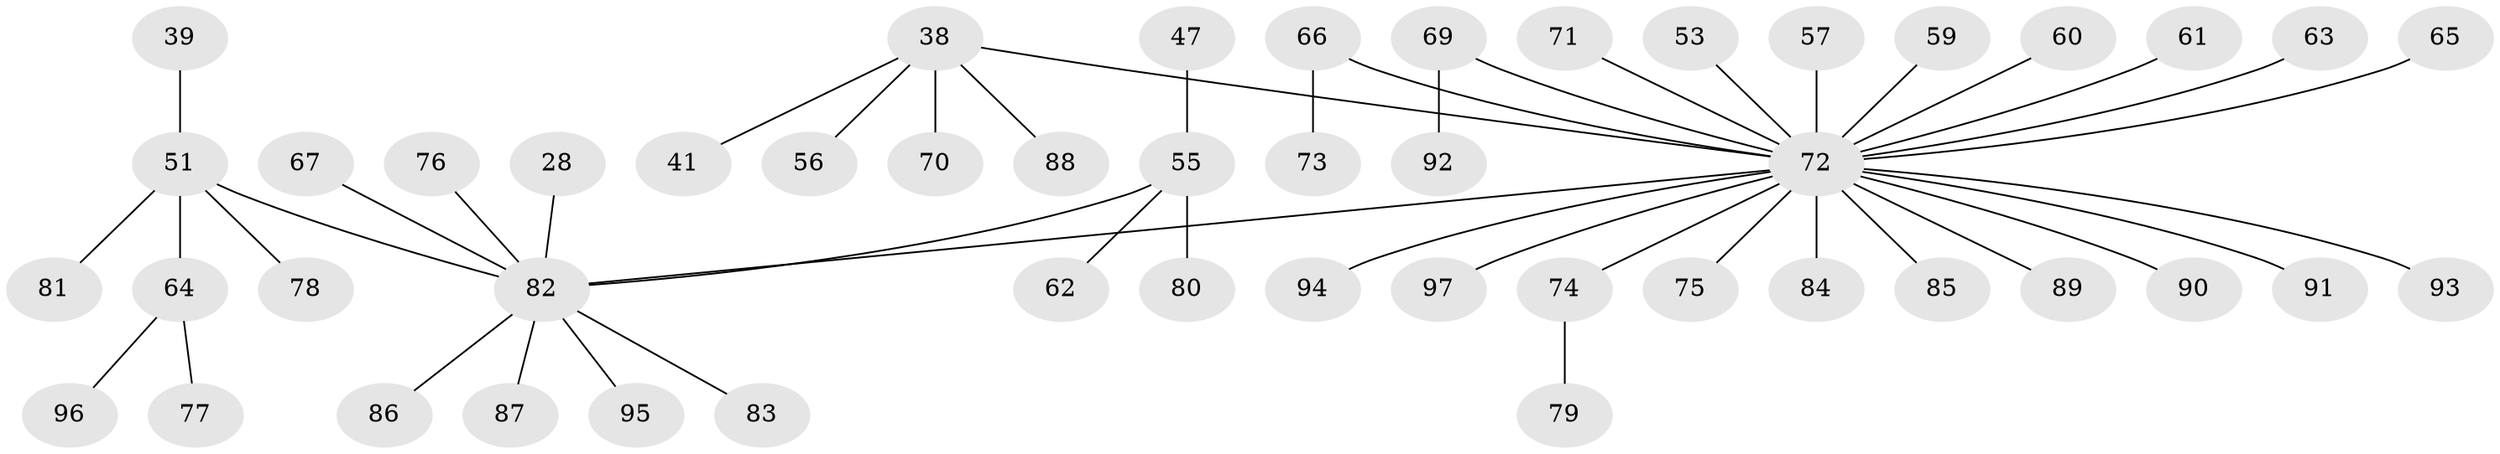 // original degree distribution, {2: 0.16494845360824742, 6: 0.020618556701030927, 5: 0.010309278350515464, 3: 0.1958762886597938, 4: 0.07216494845360824, 7: 0.010309278350515464, 1: 0.5257731958762887}
// Generated by graph-tools (version 1.1) at 2025/56/03/04/25 21:56:15]
// undirected, 48 vertices, 47 edges
graph export_dot {
graph [start="1"]
  node [color=gray90,style=filled];
  28;
  38 [super="+37"];
  39;
  41;
  47;
  51 [super="+32"];
  53;
  55 [super="+15"];
  56;
  57;
  59;
  60;
  61;
  62;
  63;
  64 [super="+50"];
  65;
  66;
  67;
  69;
  70;
  71;
  72 [super="+43+68+48"];
  73;
  74;
  75;
  76;
  77;
  78;
  79;
  80;
  81;
  82 [super="+3+2+4+6+26"];
  83;
  84;
  85;
  86;
  87;
  88;
  89;
  90;
  91;
  92;
  93;
  94;
  95;
  96;
  97;
  28 -- 82;
  38 -- 41;
  38 -- 70;
  38 -- 56;
  38 -- 88;
  38 -- 72;
  39 -- 51;
  47 -- 55;
  51 -- 81;
  51 -- 82;
  51 -- 78;
  51 -- 64;
  53 -- 72;
  55 -- 62;
  55 -- 80;
  55 -- 82;
  57 -- 72;
  59 -- 72;
  60 -- 72;
  61 -- 72;
  63 -- 72;
  64 -- 96;
  64 -- 77;
  65 -- 72;
  66 -- 73;
  66 -- 72;
  67 -- 82;
  69 -- 92;
  69 -- 72;
  71 -- 72;
  72 -- 75;
  72 -- 84;
  72 -- 74;
  72 -- 82;
  72 -- 85;
  72 -- 90;
  72 -- 91;
  72 -- 93;
  72 -- 94;
  72 -- 97;
  72 -- 89;
  74 -- 79;
  76 -- 82;
  82 -- 83;
  82 -- 87;
  82 -- 86;
  82 -- 95;
}
